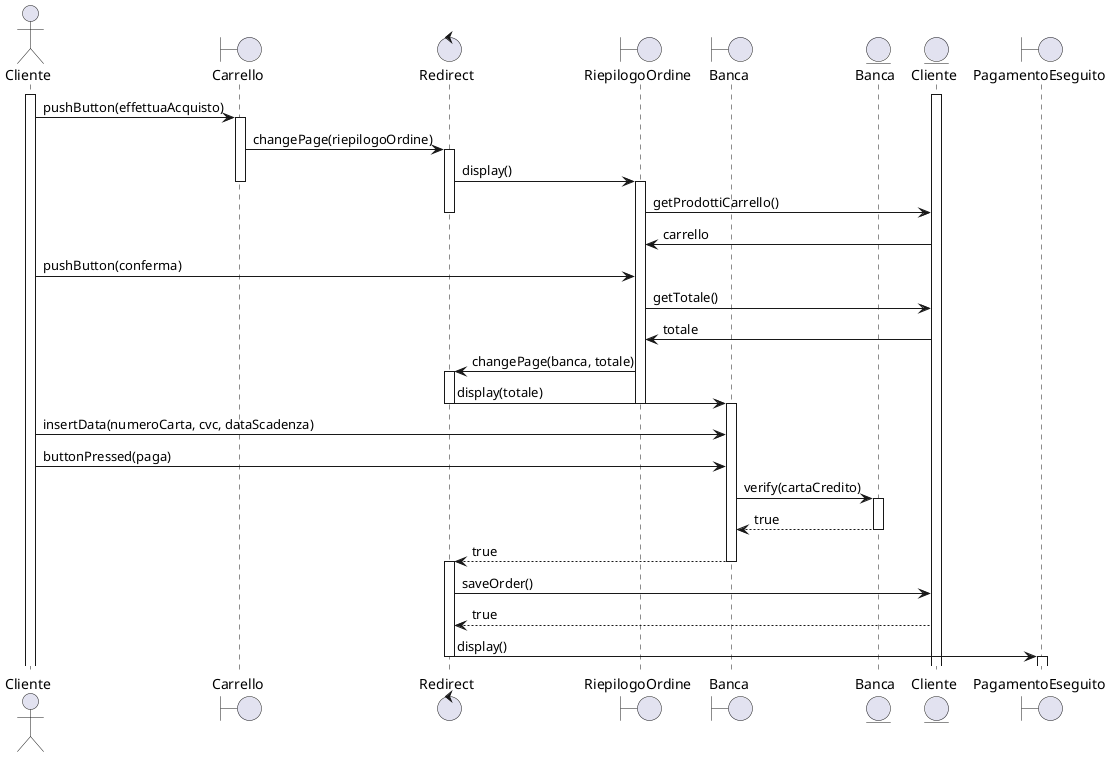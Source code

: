 @startuml
    actor Cliente
    boundary Carrello
    control Redirect
    boundary RiepilogoOrdine
    boundary Banca
    entity Banca as BancaE
    entity Cliente as ClienteE
    boundary PagamentoEseguito

    activate Cliente
    activate ClienteE
    Cliente -> Carrello : pushButton(effettuaAcquisto)
    activate Carrello
    Carrello -> Redirect : changePage(riepilogoOrdine)
    activate Redirect
    Redirect -> RiepilogoOrdine : display()
    deactivate Carrello
    activate RiepilogoOrdine
    RiepilogoOrdine -> ClienteE : getProdottiCarrello()
    deactivate Redirect
    ClienteE -> RiepilogoOrdine : carrello
    Cliente -> RiepilogoOrdine : pushButton(conferma)
    RiepilogoOrdine -> ClienteE : getTotale()
    ClienteE -> RiepilogoOrdine : totale
    RiepilogoOrdine -> Redirect : changePage(banca, totale)
    activate Redirect
    Redirect -> Banca  : display(totale)
    deactivate RiepilogoOrdine
    deactivate Redirect
    activate Banca
    Cliente -> Banca : insertData(numeroCarta, cvc, dataScadenza)
    Cliente -> Banca : buttonPressed(paga)
    Banca -> BancaE : verify(cartaCredito)
    activate BancaE
    BancaE --> Banca : true
    deactivate BancaE
    Banca --> Redirect : true
    deactivate Banca
    activate Redirect
    Redirect -> ClienteE : saveOrder()
    ClienteE --> Redirect : true
    Redirect -> PagamentoEseguito : display() 
    deactivate Redirect
    activate PagamentoEseguito


@enduml